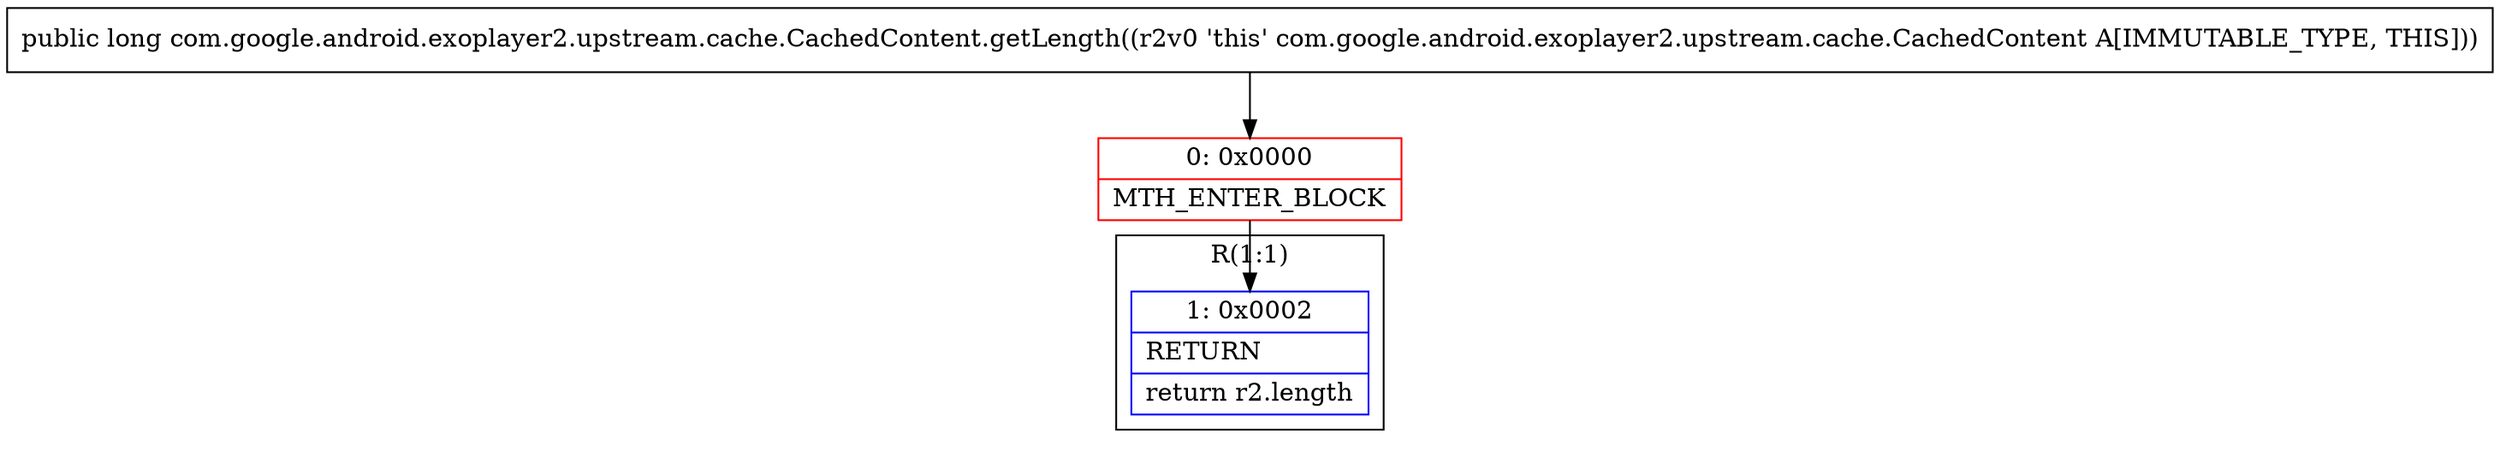 digraph "CFG forcom.google.android.exoplayer2.upstream.cache.CachedContent.getLength()J" {
subgraph cluster_Region_719300967 {
label = "R(1:1)";
node [shape=record,color=blue];
Node_1 [shape=record,label="{1\:\ 0x0002|RETURN\l|return r2.length\l}"];
}
Node_0 [shape=record,color=red,label="{0\:\ 0x0000|MTH_ENTER_BLOCK\l}"];
MethodNode[shape=record,label="{public long com.google.android.exoplayer2.upstream.cache.CachedContent.getLength((r2v0 'this' com.google.android.exoplayer2.upstream.cache.CachedContent A[IMMUTABLE_TYPE, THIS])) }"];
MethodNode -> Node_0;
Node_0 -> Node_1;
}

